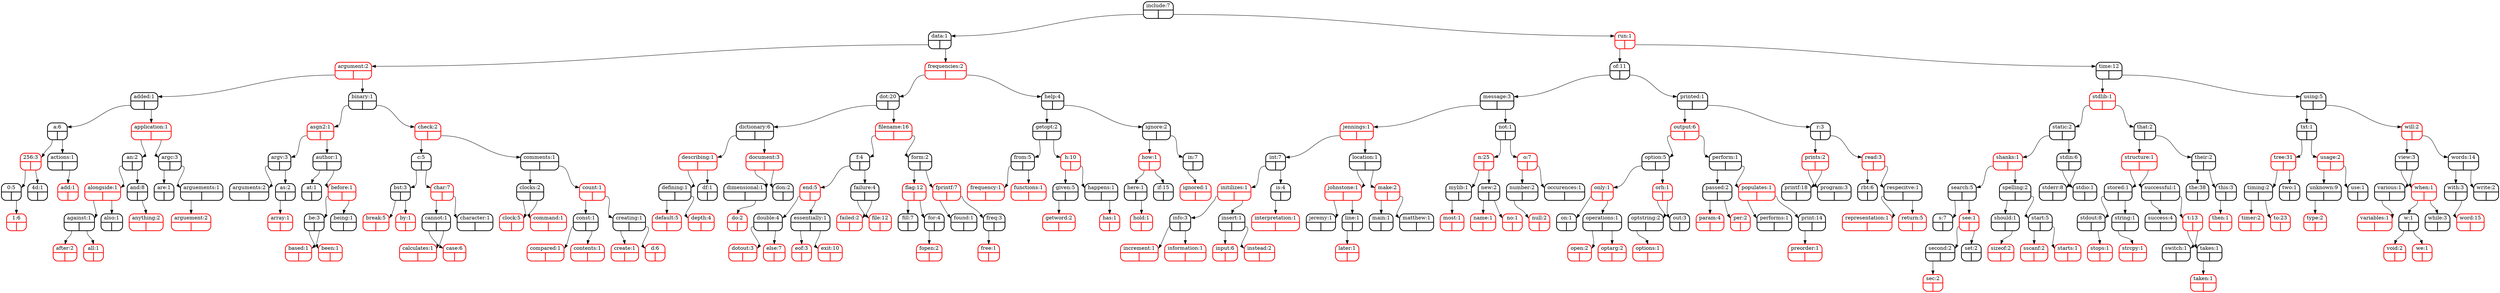 digraph tree {
node [shape = Mrecord, penwidth = 2];
"include"[label="{<f0>include:7|{<f1>|<f2>}}"color=black];
"data"[label="{<f0>data:1|{<f1>|<f2>}}"color=black];
"argument"[label="{<f0>argument:2|{<f1>|<f2>}}"color=red];
"added"[label="{<f0>added:1|{<f1>|<f2>}}"color=black];
"a"[label="{<f0>a:6|{<f1>|<f2>}}"color=black];
"256"[label="{<f0>256:3|{<f1>|<f2>}}"color=red];
"0"[label="{<f0>0:5|{<f1>|<f2>}}"color=black];
"1"[label="{<f0>1:6|{<f1>|<f2>}}"color=red];
"0":f2 -> "1":f0;
"256":f1 -> "0":f0;
"4d"[label="{<f0>4d:1|{<f1>|<f2>}}"color=black];
"256":f2 -> "4d":f0;
"a":f1 -> "256":f0;
"actions"[label="{<f0>actions:1|{<f1>|<f2>}}"color=black];
"add"[label="{<f0>add:1|{<f1>|<f2>}}"color=red];
"actions":f2 -> "add":f0;
"a":f2 -> "actions":f0;
"added":f1 -> "a":f0;
"application"[label="{<f0>application:1|{<f1>|<f2>}}"color=red];
"an"[label="{<f0>an:2|{<f1>|<f2>}}"color=black];
"alongside"[label="{<f0>alongside:1|{<f1>|<f2>}}"color=red];
"against"[label="{<f0>against:1|{<f1>|<f2>}}"color=black];
"after"[label="{<f0>after:2|{<f1>|<f2>}}"color=red];
"against":f1 -> "after":f0;
"all"[label="{<f0>all:1|{<f1>|<f2>}}"color=red];
"against":f2 -> "all":f0;
"alongside":f1 -> "against":f0;
"also"[label="{<f0>also:1|{<f1>|<f2>}}"color=black];
"alongside":f2 -> "also":f0;
"an":f1 -> "alongside":f0;
"and"[label="{<f0>and:8|{<f1>|<f2>}}"color=black];
"anything"[label="{<f0>anything:2|{<f1>|<f2>}}"color=red];
"and":f2 -> "anything":f0;
"an":f2 -> "and":f0;
"application":f1 -> "an":f0;
"argc"[label="{<f0>argc:3|{<f1>|<f2>}}"color=black];
"are"[label="{<f0>are:1|{<f1>|<f2>}}"color=black];
"argc":f1 -> "are":f0;
"arguements"[label="{<f0>arguements:1|{<f1>|<f2>}}"color=black];
"arguement"[label="{<f0>arguement:2|{<f1>|<f2>}}"color=red];
"arguements":f1 -> "arguement":f0;
"argc":f2 -> "arguements":f0;
"application":f2 -> "argc":f0;
"added":f2 -> "application":f0;
"argument":f1 -> "added":f0;
"binary"[label="{<f0>binary:1|{<f1>|<f2>}}"color=black];
"asgn2"[label="{<f0>asgn2:1|{<f1>|<f2>}}"color=red];
"argv"[label="{<f0>argv:3|{<f1>|<f2>}}"color=black];
"arguments"[label="{<f0>arguments:2|{<f1>|<f2>}}"color=black];
"argv":f1 -> "arguments":f0;
"as"[label="{<f0>as:2|{<f1>|<f2>}}"color=black];
"array"[label="{<f0>array:1|{<f1>|<f2>}}"color=red];
"as":f1 -> "array":f0;
"argv":f2 -> "as":f0;
"asgn2":f1 -> "argv":f0;
"author"[label="{<f0>author:1|{<f1>|<f2>}}"color=black];
"at"[label="{<f0>at:1|{<f1>|<f2>}}"color=black];
"author":f1 -> "at":f0;
"before"[label="{<f0>before:1|{<f1>|<f2>}}"color=red];
"be"[label="{<f0>be:3|{<f1>|<f2>}}"color=black];
"based"[label="{<f0>based:1|{<f1>|<f2>}}"color=red];
"be":f1 -> "based":f0;
"been"[label="{<f0>been:1|{<f1>|<f2>}}"color=red];
"be":f2 -> "been":f0;
"before":f1 -> "be":f0;
"being"[label="{<f0>being:1|{<f1>|<f2>}}"color=black];
"before":f2 -> "being":f0;
"author":f2 -> "before":f0;
"asgn2":f2 -> "author":f0;
"binary":f1 -> "asgn2":f0;
"check"[label="{<f0>check:2|{<f1>|<f2>}}"color=red];
"c"[label="{<f0>c:5|{<f1>|<f2>}}"color=black];
"bst"[label="{<f0>bst:3|{<f1>|<f2>}}"color=black];
"break"[label="{<f0>break:5|{<f1>|<f2>}}"color=red];
"bst":f1 -> "break":f0;
"by"[label="{<f0>by:1|{<f1>|<f2>}}"color=red];
"bst":f2 -> "by":f0;
"c":f1 -> "bst":f0;
"char"[label="{<f0>char:7|{<f1>|<f2>}}"color=red];
"cannot"[label="{<f0>cannot:1|{<f1>|<f2>}}"color=black];
"calculates"[label="{<f0>calculates:1|{<f1>|<f2>}}"color=red];
"cannot":f1 -> "calculates":f0;
"case"[label="{<f0>case:6|{<f1>|<f2>}}"color=red];
"cannot":f2 -> "case":f0;
"char":f1 -> "cannot":f0;
"character"[label="{<f0>character:1|{<f1>|<f2>}}"color=black];
"char":f2 -> "character":f0;
"c":f2 -> "char":f0;
"check":f1 -> "c":f0;
"comments"[label="{<f0>comments:1|{<f1>|<f2>}}"color=black];
"clocks"[label="{<f0>clocks:2|{<f1>|<f2>}}"color=black];
"clock"[label="{<f0>clock:5|{<f1>|<f2>}}"color=red];
"clocks":f1 -> "clock":f0;
"command"[label="{<f0>command:1|{<f1>|<f2>}}"color=red];
"clocks":f2 -> "command":f0;
"comments":f1 -> "clocks":f0;
"count"[label="{<f0>count:1|{<f1>|<f2>}}"color=red];
"const"[label="{<f0>const:1|{<f1>|<f2>}}"color=black];
"compared"[label="{<f0>compared:1|{<f1>|<f2>}}"color=red];
"const":f1 -> "compared":f0;
"contents"[label="{<f0>contents:1|{<f1>|<f2>}}"color=red];
"const":f2 -> "contents":f0;
"count":f1 -> "const":f0;
"creating"[label="{<f0>creating:1|{<f1>|<f2>}}"color=black];
"create"[label="{<f0>create:1|{<f1>|<f2>}}"color=red];
"creating":f1 -> "create":f0;
"d"[label="{<f0>d:6|{<f1>|<f2>}}"color=red];
"creating":f2 -> "d":f0;
"count":f2 -> "creating":f0;
"comments":f2 -> "count":f0;
"check":f2 -> "comments":f0;
"binary":f2 -> "check":f0;
"argument":f2 -> "binary":f0;
"data":f1 -> "argument":f0;
"frequencies"[label="{<f0>frequencies:2|{<f1>|<f2>}}"color=red];
"dot"[label="{<f0>dot:20|{<f1>|<f2>}}"color=black];
"dictionary"[label="{<f0>dictionary:6|{<f1>|<f2>}}"color=black];
"describing"[label="{<f0>describing:1|{<f1>|<f2>}}"color=red];
"defining"[label="{<f0>defining:1|{<f1>|<f2>}}"color=black];
"default"[label="{<f0>default:5|{<f1>|<f2>}}"color=red];
"defining":f1 -> "default":f0;
"depth"[label="{<f0>depth:4|{<f1>|<f2>}}"color=red];
"defining":f2 -> "depth":f0;
"describing":f1 -> "defining":f0;
"df"[label="{<f0>df:1|{<f1>|<f2>}}"color=black];
"describing":f2 -> "df":f0;
"dictionary":f1 -> "describing":f0;
"document"[label="{<f0>document:3|{<f1>|<f2>}}"color=red];
"dimensional"[label="{<f0>dimensional:1|{<f1>|<f2>}}"color=black];
"do"[label="{<f0>do:2|{<f1>|<f2>}}"color=red];
"dimensional":f2 -> "do":f0;
"document":f1 -> "dimensional":f0;
"don"[label="{<f0>don:2|{<f1>|<f2>}}"color=black];
"document":f2 -> "don":f0;
"dictionary":f2 -> "document":f0;
"dot":f1 -> "dictionary":f0;
"filename"[label="{<f0>filename:16|{<f1>|<f2>}}"color=red];
"f"[label="{<f0>f:4|{<f1>|<f2>}}"color=black];
"end"[label="{<f0>end:5|{<f1>|<f2>}}"color=red];
"double"[label="{<f0>double:4|{<f1>|<f2>}}"color=black];
"dotout"[label="{<f0>dotout:3|{<f1>|<f2>}}"color=red];
"double":f1 -> "dotout":f0;
"else"[label="{<f0>else:7|{<f1>|<f2>}}"color=red];
"double":f2 -> "else":f0;
"end":f1 -> "double":f0;
"essentially"[label="{<f0>essentially:1|{<f1>|<f2>}}"color=black];
"eof"[label="{<f0>eof:3|{<f1>|<f2>}}"color=red];
"essentially":f1 -> "eof":f0;
"exit"[label="{<f0>exit:10|{<f1>|<f2>}}"color=red];
"essentially":f2 -> "exit":f0;
"end":f2 -> "essentially":f0;
"f":f1 -> "end":f0;
"failure"[label="{<f0>failure:4|{<f1>|<f2>}}"color=black];
"failed"[label="{<f0>failed:2|{<f1>|<f2>}}"color=red];
"failure":f1 -> "failed":f0;
"file"[label="{<f0>file:12|{<f1>|<f2>}}"color=red];
"failure":f2 -> "file":f0;
"f":f2 -> "failure":f0;
"filename":f1 -> "f":f0;
"form"[label="{<f0>form:2|{<f1>|<f2>}}"color=black];
"flag"[label="{<f0>flag:12|{<f1>|<f2>}}"color=red];
"fill"[label="{<f0>fill:7|{<f1>|<f2>}}"color=black];
"flag":f1 -> "fill":f0;
"for"[label="{<f0>for:4|{<f1>|<f2>}}"color=black];
"fopen"[label="{<f0>fopen:2|{<f1>|<f2>}}"color=red];
"for":f1 -> "fopen":f0;
"flag":f2 -> "for":f0;
"form":f1 -> "flag":f0;
"fprintf"[label="{<f0>fprintf:7|{<f1>|<f2>}}"color=red];
"found"[label="{<f0>found:1|{<f1>|<f2>}}"color=black];
"fprintf":f1 -> "found":f0;
"freq"[label="{<f0>freq:3|{<f1>|<f2>}}"color=black];
"free"[label="{<f0>free:1|{<f1>|<f2>}}"color=red];
"freq":f1 -> "free":f0;
"fprintf":f2 -> "freq":f0;
"form":f2 -> "fprintf":f0;
"filename":f2 -> "form":f0;
"dot":f2 -> "filename":f0;
"frequencies":f1 -> "dot":f0;
"help"[label="{<f0>help:4|{<f1>|<f2>}}"color=black];
"getopt"[label="{<f0>getopt:2|{<f1>|<f2>}}"color=black];
"from"[label="{<f0>from:5|{<f1>|<f2>}}"color=black];
"frequency"[label="{<f0>frequency:1|{<f1>|<f2>}}"color=red];
"from":f1 -> "frequency":f0;
"functions"[label="{<f0>functions:1|{<f1>|<f2>}}"color=red];
"from":f2 -> "functions":f0;
"getopt":f1 -> "from":f0;
"h"[label="{<f0>h:10|{<f1>|<f2>}}"color=red];
"given"[label="{<f0>given:5|{<f1>|<f2>}}"color=black];
"getword"[label="{<f0>getword:2|{<f1>|<f2>}}"color=red];
"given":f1 -> "getword":f0;
"h":f1 -> "given":f0;
"happens"[label="{<f0>happens:1|{<f1>|<f2>}}"color=black];
"has"[label="{<f0>has:1|{<f1>|<f2>}}"color=red];
"happens":f2 -> "has":f0;
"h":f2 -> "happens":f0;
"getopt":f2 -> "h":f0;
"help":f1 -> "getopt":f0;
"ignore"[label="{<f0>ignore:2|{<f1>|<f2>}}"color=black];
"how"[label="{<f0>how:1|{<f1>|<f2>}}"color=red];
"here"[label="{<f0>here:1|{<f1>|<f2>}}"color=black];
"hold"[label="{<f0>hold:1|{<f1>|<f2>}}"color=red];
"here":f2 -> "hold":f0;
"how":f1 -> "here":f0;
"if"[label="{<f0>if:15|{<f1>|<f2>}}"color=black];
"how":f2 -> "if":f0;
"ignore":f1 -> "how":f0;
"in"[label="{<f0>in:7|{<f1>|<f2>}}"color=black];
"ignored"[label="{<f0>ignored:1|{<f1>|<f2>}}"color=red];
"in":f1 -> "ignored":f0;
"ignore":f2 -> "in":f0;
"help":f2 -> "ignore":f0;
"frequencies":f2 -> "help":f0;
"data":f2 -> "frequencies":f0;
"include":f1 -> "data":f0;
"run"[label="{<f0>run:1|{<f1>|<f2>}}"color=red];
"of"[label="{<f0>of:11|{<f1>|<f2>}}"color=black];
"message"[label="{<f0>message:3|{<f1>|<f2>}}"color=black];
"jennings"[label="{<f0>jennings:1|{<f1>|<f2>}}"color=red];
"int"[label="{<f0>int:7|{<f1>|<f2>}}"color=black];
"initilizes"[label="{<f0>initilizes:1|{<f1>|<f2>}}"color=red];
"info"[label="{<f0>info:3|{<f1>|<f2>}}"color=black];
"increment"[label="{<f0>increment:1|{<f1>|<f2>}}"color=red];
"info":f1 -> "increment":f0;
"information"[label="{<f0>information:1|{<f1>|<f2>}}"color=red];
"info":f2 -> "information":f0;
"initilizes":f1 -> "info":f0;
"insert"[label="{<f0>insert:1|{<f1>|<f2>}}"color=black];
"input"[label="{<f0>input:6|{<f1>|<f2>}}"color=red];
"insert":f1 -> "input":f0;
"instead"[label="{<f0>instead:2|{<f1>|<f2>}}"color=red];
"insert":f2 -> "instead":f0;
"initilizes":f2 -> "insert":f0;
"int":f1 -> "initilizes":f0;
"is"[label="{<f0>is:4|{<f1>|<f2>}}"color=black];
"interpretation"[label="{<f0>interpretation:1|{<f1>|<f2>}}"color=red];
"is":f1 -> "interpretation":f0;
"int":f2 -> "is":f0;
"jennings":f1 -> "int":f0;
"location"[label="{<f0>location:1|{<f1>|<f2>}}"color=black];
"johnstone"[label="{<f0>johnstone:1|{<f1>|<f2>}}"color=red];
"jeremy"[label="{<f0>jeremy:1|{<f1>|<f2>}}"color=black];
"johnstone":f1 -> "jeremy":f0;
"line"[label="{<f0>line:1|{<f1>|<f2>}}"color=black];
"later"[label="{<f0>later:1|{<f1>|<f2>}}"color=red];
"line":f1 -> "later":f0;
"johnstone":f2 -> "line":f0;
"location":f1 -> "johnstone":f0;
"make"[label="{<f0>make:2|{<f1>|<f2>}}"color=red];
"main"[label="{<f0>main:1|{<f1>|<f2>}}"color=black];
"make":f1 -> "main":f0;
"matthew"[label="{<f0>matthew:1|{<f1>|<f2>}}"color=black];
"make":f2 -> "matthew":f0;
"location":f2 -> "make":f0;
"jennings":f2 -> "location":f0;
"message":f1 -> "jennings":f0;
"not"[label="{<f0>not:1|{<f1>|<f2>}}"color=black];
"n"[label="{<f0>n:25|{<f1>|<f2>}}"color=red];
"mylib"[label="{<f0>mylib:1|{<f1>|<f2>}}"color=black];
"most"[label="{<f0>most:1|{<f1>|<f2>}}"color=red];
"mylib":f1 -> "most":f0;
"n":f1 -> "mylib":f0;
"new"[label="{<f0>new:2|{<f1>|<f2>}}"color=black];
"name"[label="{<f0>name:1|{<f1>|<f2>}}"color=red];
"new":f1 -> "name":f0;
"no"[label="{<f0>no:1|{<f1>|<f2>}}"color=red];
"new":f2 -> "no":f0;
"n":f2 -> "new":f0;
"not":f1 -> "n":f0;
"o"[label="{<f0>o:7|{<f1>|<f2>}}"color=red];
"number"[label="{<f0>number:2|{<f1>|<f2>}}"color=black];
"null"[label="{<f0>null:2|{<f1>|<f2>}}"color=red];
"number":f1 -> "null":f0;
"o":f1 -> "number":f0;
"occurences"[label="{<f0>occurences:1|{<f1>|<f2>}}"color=black];
"o":f2 -> "occurences":f0;
"not":f2 -> "o":f0;
"message":f2 -> "not":f0;
"of":f1 -> "message":f0;
"printed"[label="{<f0>printed:1|{<f1>|<f2>}}"color=black];
"output"[label="{<f0>output:6|{<f1>|<f2>}}"color=red];
"option"[label="{<f0>option:5|{<f1>|<f2>}}"color=black];
"only"[label="{<f0>only:1|{<f1>|<f2>}}"color=red];
"on"[label="{<f0>on:1|{<f1>|<f2>}}"color=black];
"only":f1 -> "on":f0;
"operations"[label="{<f0>operations:1|{<f1>|<f2>}}"color=black];
"open"[label="{<f0>open:2|{<f1>|<f2>}}"color=red];
"operations":f1 -> "open":f0;
"optarg"[label="{<f0>optarg:2|{<f1>|<f2>}}"color=red];
"operations":f2 -> "optarg":f0;
"only":f2 -> "operations":f0;
"option":f1 -> "only":f0;
"orh"[label="{<f0>orh:1|{<f1>|<f2>}}"color=red];
"optstring"[label="{<f0>optstring:2|{<f1>|<f2>}}"color=black];
"options"[label="{<f0>options:1|{<f1>|<f2>}}"color=red];
"optstring":f1 -> "options":f0;
"orh":f1 -> "optstring":f0;
"out"[label="{<f0>out:3|{<f1>|<f2>}}"color=black];
"orh":f2 -> "out":f0;
"option":f2 -> "orh":f0;
"output":f1 -> "option":f0;
"perform"[label="{<f0>perform:1|{<f1>|<f2>}}"color=black];
"passed"[label="{<f0>passed:2|{<f1>|<f2>}}"color=black];
"param"[label="{<f0>param:4|{<f1>|<f2>}}"color=red];
"passed":f1 -> "param":f0;
"per"[label="{<f0>per:2|{<f1>|<f2>}}"color=red];
"passed":f2 -> "per":f0;
"perform":f1 -> "passed":f0;
"populates"[label="{<f0>populates:1|{<f1>|<f2>}}"color=red];
"performs"[label="{<f0>performs:1|{<f1>|<f2>}}"color=black];
"populates":f1 -> "performs":f0;
"print"[label="{<f0>print:14|{<f1>|<f2>}}"color=black];
"preorder"[label="{<f0>preorder:1|{<f1>|<f2>}}"color=red];
"print":f1 -> "preorder":f0;
"populates":f2 -> "print":f0;
"perform":f2 -> "populates":f0;
"output":f2 -> "perform":f0;
"printed":f1 -> "output":f0;
"r"[label="{<f0>r:3|{<f1>|<f2>}}"color=black];
"prints"[label="{<f0>prints:2|{<f1>|<f2>}}"color=red];
"printf"[label="{<f0>printf:18|{<f1>|<f2>}}"color=black];
"prints":f1 -> "printf":f0;
"program"[label="{<f0>program:3|{<f1>|<f2>}}"color=black];
"prints":f2 -> "program":f0;
"r":f1 -> "prints":f0;
"read"[label="{<f0>read:3|{<f1>|<f2>}}"color=red];
"rbt"[label="{<f0>rbt:6|{<f1>|<f2>}}"color=black];
"read":f1 -> "rbt":f0;
"respecitve"[label="{<f0>respecitve:1|{<f1>|<f2>}}"color=black];
"representation"[label="{<f0>representation:1|{<f1>|<f2>}}"color=red];
"respecitve":f1 -> "representation":f0;
"return"[label="{<f0>return:5|{<f1>|<f2>}}"color=red];
"respecitve":f2 -> "return":f0;
"read":f2 -> "respecitve":f0;
"r":f2 -> "read":f0;
"printed":f2 -> "r":f0;
"of":f2 -> "printed":f0;
"run":f1 -> "of":f0;
"time"[label="{<f0>time:12|{<f1>|<f2>}}"color=black];
"stdlib"[label="{<f0>stdlib:1|{<f1>|<f2>}}"color=red];
"static"[label="{<f0>static:2|{<f1>|<f2>}}"color=black];
"shanks"[label="{<f0>shanks:1|{<f1>|<f2>}}"color=red];
"search"[label="{<f0>search:5|{<f1>|<f2>}}"color=black];
"s"[label="{<f0>s:7|{<f1>|<f2>}}"color=black];
"search":f1 -> "s":f0;
"see"[label="{<f0>see:1|{<f1>|<f2>}}"color=red];
"second"[label="{<f0>second:2|{<f1>|<f2>}}"color=black];
"sec"[label="{<f0>sec:2|{<f1>|<f2>}}"color=red];
"second":f1 -> "sec":f0;
"see":f1 -> "second":f0;
"set"[label="{<f0>set:2|{<f1>|<f2>}}"color=black];
"see":f2 -> "set":f0;
"search":f2 -> "see":f0;
"shanks":f1 -> "search":f0;
"spelling"[label="{<f0>spelling:2|{<f1>|<f2>}}"color=black];
"should"[label="{<f0>should:1|{<f1>|<f2>}}"color=black];
"sizeof"[label="{<f0>sizeof:2|{<f1>|<f2>}}"color=red];
"should":f2 -> "sizeof":f0;
"spelling":f1 -> "should":f0;
"start"[label="{<f0>start:5|{<f1>|<f2>}}"color=black];
"sscanf"[label="{<f0>sscanf:2|{<f1>|<f2>}}"color=red];
"start":f1 -> "sscanf":f0;
"starts"[label="{<f0>starts:1|{<f1>|<f2>}}"color=red];
"start":f2 -> "starts":f0;
"spelling":f2 -> "start":f0;
"shanks":f2 -> "spelling":f0;
"static":f1 -> "shanks":f0;
"stdin"[label="{<f0>stdin:6|{<f1>|<f2>}}"color=black];
"stderr"[label="{<f0>stderr:8|{<f1>|<f2>}}"color=black];
"stdin":f1 -> "stderr":f0;
"stdio"[label="{<f0>stdio:1|{<f1>|<f2>}}"color=black];
"stdin":f2 -> "stdio":f0;
"static":f2 -> "stdin":f0;
"stdlib":f1 -> "static":f0;
"that"[label="{<f0>that:2|{<f1>|<f2>}}"color=black];
"structure"[label="{<f0>structure:1|{<f1>|<f2>}}"color=red];
"stored"[label="{<f0>stored:1|{<f1>|<f2>}}"color=black];
"stdout"[label="{<f0>stdout:8|{<f1>|<f2>}}"color=black];
"stops"[label="{<f0>stops:1|{<f1>|<f2>}}"color=red];
"stdout":f2 -> "stops":f0;
"stored":f1 -> "stdout":f0;
"string"[label="{<f0>string:1|{<f1>|<f2>}}"color=black];
"strcpy"[label="{<f0>strcpy:1|{<f1>|<f2>}}"color=red];
"string":f1 -> "strcpy":f0;
"stored":f2 -> "string":f0;
"structure":f1 -> "stored":f0;
"successful"[label="{<f0>successful:1|{<f1>|<f2>}}"color=black];
"success"[label="{<f0>success:4|{<f1>|<f2>}}"color=black];
"successful":f1 -> "success":f0;
"t"[label="{<f0>t:13|{<f1>|<f2>}}"color=red];
"switch"[label="{<f0>switch:1|{<f1>|<f2>}}"color=black];
"t":f1 -> "switch":f0;
"takes"[label="{<f0>takes:1|{<f1>|<f2>}}"color=black];
"taken"[label="{<f0>taken:1|{<f1>|<f2>}}"color=red];
"takes":f1 -> "taken":f0;
"t":f2 -> "takes":f0;
"successful":f2 -> "t":f0;
"structure":f2 -> "successful":f0;
"that":f1 -> "structure":f0;
"their"[label="{<f0>their:2|{<f1>|<f2>}}"color=black];
"the"[label="{<f0>the:38|{<f1>|<f2>}}"color=black];
"their":f1 -> "the":f0;
"this"[label="{<f0>this:3|{<f1>|<f2>}}"color=black];
"then"[label="{<f0>then:1|{<f1>|<f2>}}"color=red];
"this":f1 -> "then":f0;
"their":f2 -> "this":f0;
"that":f2 -> "their":f0;
"stdlib":f2 -> "that":f0;
"time":f1 -> "stdlib":f0;
"using"[label="{<f0>using:5|{<f1>|<f2>}}"color=black];
"txt"[label="{<f0>txt:1|{<f1>|<f2>}}"color=black];
"tree"[label="{<f0>tree:31|{<f1>|<f2>}}"color=red];
"timing"[label="{<f0>timing:2|{<f1>|<f2>}}"color=black];
"timer"[label="{<f0>timer:2|{<f1>|<f2>}}"color=red];
"timing":f1 -> "timer":f0;
"to"[label="{<f0>to:23|{<f1>|<f2>}}"color=red];
"timing":f2 -> "to":f0;
"tree":f1 -> "timing":f0;
"two"[label="{<f0>two:1|{<f1>|<f2>}}"color=black];
"tree":f2 -> "two":f0;
"txt":f1 -> "tree":f0;
"usage"[label="{<f0>usage:2|{<f1>|<f2>}}"color=red];
"unknown"[label="{<f0>unknown:9|{<f1>|<f2>}}"color=black];
"type"[label="{<f0>type:2|{<f1>|<f2>}}"color=red];
"unknown":f1 -> "type":f0;
"usage":f1 -> "unknown":f0;
"use"[label="{<f0>use:1|{<f1>|<f2>}}"color=black];
"usage":f2 -> "use":f0;
"txt":f2 -> "usage":f0;
"using":f1 -> "txt":f0;
"will"[label="{<f0>will:2|{<f1>|<f2>}}"color=red];
"view"[label="{<f0>view:3|{<f1>|<f2>}}"color=black];
"various"[label="{<f0>various:1|{<f1>|<f2>}}"color=black];
"variables"[label="{<f0>variables:1|{<f1>|<f2>}}"color=red];
"various":f1 -> "variables":f0;
"view":f1 -> "various":f0;
"when"[label="{<f0>when:1|{<f1>|<f2>}}"color=red];
"w"[label="{<f0>w:1|{<f1>|<f2>}}"color=black];
"void"[label="{<f0>void:2|{<f1>|<f2>}}"color=red];
"w":f1 -> "void":f0;
"we"[label="{<f0>we:1|{<f1>|<f2>}}"color=red];
"w":f2 -> "we":f0;
"when":f1 -> "w":f0;
"while"[label="{<f0>while:3|{<f1>|<f2>}}"color=black];
"when":f2 -> "while":f0;
"view":f2 -> "when":f0;
"will":f1 -> "view":f0;
"words"[label="{<f0>words:14|{<f1>|<f2>}}"color=black];
"with"[label="{<f0>with:3|{<f1>|<f2>}}"color=black];
"word"[label="{<f0>word:15|{<f1>|<f2>}}"color=red];
"with":f2 -> "word":f0;
"words":f1 -> "with":f0;
"write"[label="{<f0>write:2|{<f1>|<f2>}}"color=black];
"words":f2 -> "write":f0;
"will":f2 -> "words":f0;
"using":f2 -> "will":f0;
"time":f2 -> "using":f0;
"run":f2 -> "time":f0;
"include":f2 -> "run":f0;
}
